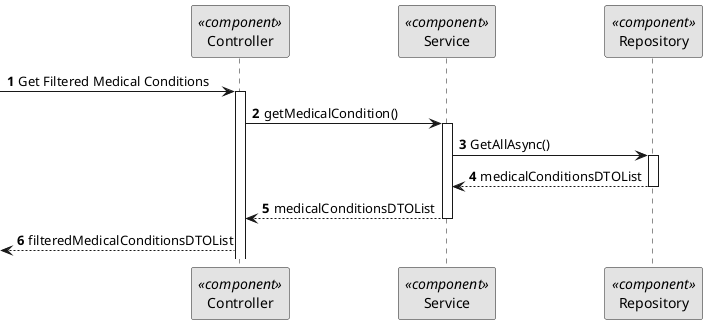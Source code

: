 @startuml
skinparam monochrome true
skinparam packageStyle rectangle
skinparam shadowing false

autonumber

participant "Controller" as CTRL <<component>>
participant "Service" as SERV <<component>>
participant "Repository" as REPO <<component>>

-> CTRL: Get Filtered Medical Conditions
activate CTRL
CTRL -> SERV: getMedicalCondition()
activate SERV
SERV -> REPO: GetAllAsync()
activate REPO
REPO --> SERV: medicalConditionsDTOList
deactivate REPO
SERV --> CTRL: medicalConditionsDTOList
deactivate SERV
<-- CTRL : filteredMedicalConditionsDTOList



@enduml